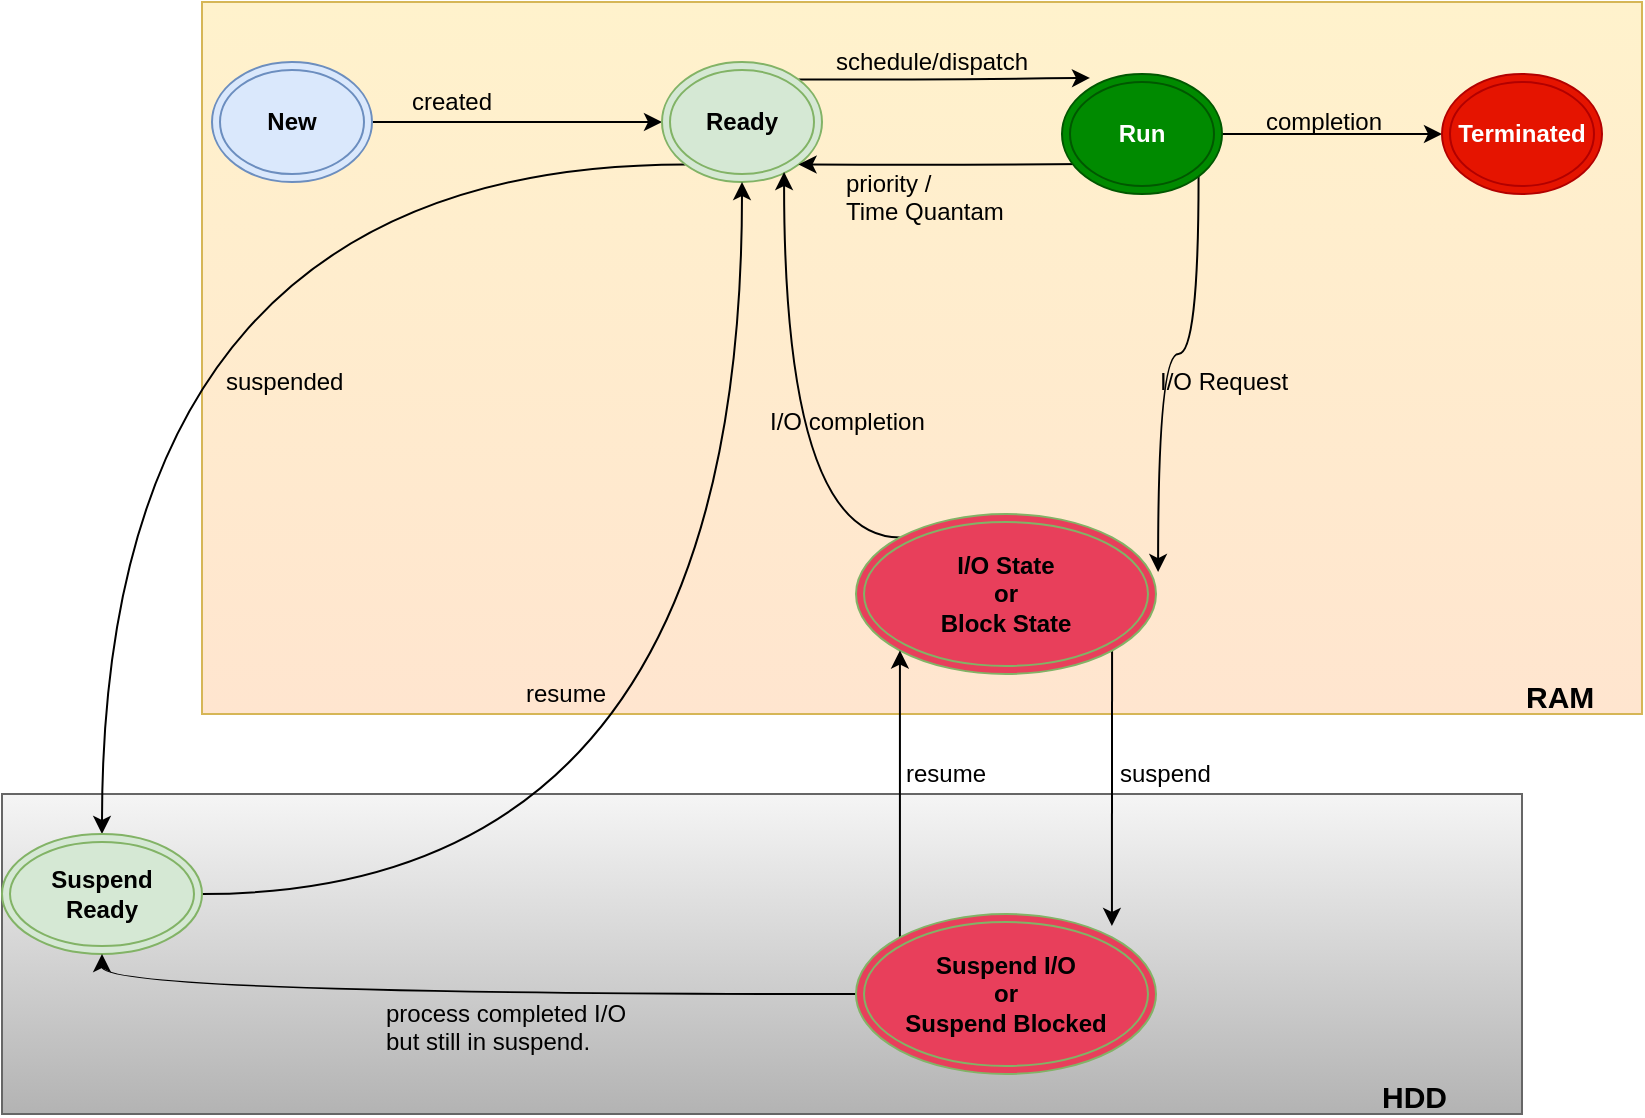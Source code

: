 <mxfile version="11.1.4" type="device"><diagram id="wDkBLl3Y576tGcMd1qtD" name="Page-1"><mxGraphModel dx="1182" dy="725" grid="1" gridSize="10" guides="1" tooltips="1" connect="1" arrows="1" fold="1" page="1" pageScale="1" pageWidth="850" pageHeight="1100" math="0" shadow="0"><root><mxCell id="0"/><mxCell id="1" parent="0"/><mxCell id="3W_654dweIEDguI7SW37-60" value="" style="verticalLabelPosition=bottom;verticalAlign=top;html=1;shape=mxgraph.basic.rect;fillColor=#f5f5f5;fillColor2=none;strokeColor=#666666;strokeWidth=1;size=20;indent=5;gradientColor=#b3b3b3;" vertex="1" parent="1"><mxGeometry x="10" y="440" width="760" height="160" as="geometry"/></mxCell><mxCell id="3W_654dweIEDguI7SW37-56" value="" style="verticalLabelPosition=bottom;verticalAlign=top;html=1;shape=mxgraph.basic.rect;fillColor=#fff2cc;fillColor2=none;strokeColor=#d6b656;strokeWidth=1;size=20;indent=5;gradientColor=#FFE5CF;" vertex="1" parent="1"><mxGeometry x="110" y="44" width="720" height="356" as="geometry"/></mxCell><mxCell id="3W_654dweIEDguI7SW37-13" style="edgeStyle=orthogonalEdgeStyle;rounded=0;orthogonalLoop=1;jettySize=auto;html=1;" edge="1" parent="1" source="3W_654dweIEDguI7SW37-2" target="3W_654dweIEDguI7SW37-3"><mxGeometry relative="1" as="geometry"/></mxCell><mxCell id="3W_654dweIEDguI7SW37-2" value="&lt;b&gt;New&lt;/b&gt;" style="ellipse;shape=doubleEllipse;whiteSpace=wrap;html=1;fillColor=#dae8fc;strokeColor=#6c8ebf;" vertex="1" parent="1"><mxGeometry x="115" y="74" width="80" height="60" as="geometry"/></mxCell><mxCell id="3W_654dweIEDguI7SW37-16" style="edgeStyle=orthogonalEdgeStyle;curved=1;orthogonalLoop=1;jettySize=auto;html=1;exitX=0;exitY=1;exitDx=0;exitDy=0;entryX=0.5;entryY=0;entryDx=0;entryDy=0;" edge="1" parent="1" source="3W_654dweIEDguI7SW37-3" target="3W_654dweIEDguI7SW37-8"><mxGeometry relative="1" as="geometry"/></mxCell><mxCell id="3W_654dweIEDguI7SW37-26" style="edgeStyle=orthogonalEdgeStyle;curved=1;orthogonalLoop=1;jettySize=auto;html=1;exitX=1;exitY=0;exitDx=0;exitDy=0;entryX=0.175;entryY=0.033;entryDx=0;entryDy=0;entryPerimeter=0;" edge="1" parent="1" source="3W_654dweIEDguI7SW37-3" target="3W_654dweIEDguI7SW37-4"><mxGeometry relative="1" as="geometry"/></mxCell><mxCell id="3W_654dweIEDguI7SW37-3" value="&lt;b&gt;Ready&lt;/b&gt;" style="ellipse;shape=doubleEllipse;whiteSpace=wrap;html=1;fillColor=#d5e8d4;strokeColor=#82b366;" vertex="1" parent="1"><mxGeometry x="340" y="74" width="80" height="60" as="geometry"/></mxCell><mxCell id="3W_654dweIEDguI7SW37-27" style="edgeStyle=orthogonalEdgeStyle;curved=1;orthogonalLoop=1;jettySize=auto;html=1;entryX=1;entryY=1;entryDx=0;entryDy=0;" edge="1" parent="1" target="3W_654dweIEDguI7SW37-3"><mxGeometry relative="1" as="geometry"><mxPoint x="552" y="125" as="sourcePoint"/></mxGeometry></mxCell><mxCell id="3W_654dweIEDguI7SW37-32" style="edgeStyle=orthogonalEdgeStyle;curved=1;orthogonalLoop=1;jettySize=auto;html=1;exitX=1;exitY=0.5;exitDx=0;exitDy=0;" edge="1" parent="1" source="3W_654dweIEDguI7SW37-4" target="3W_654dweIEDguI7SW37-5"><mxGeometry relative="1" as="geometry"/></mxCell><mxCell id="3W_654dweIEDguI7SW37-36" style="edgeStyle=orthogonalEdgeStyle;curved=1;orthogonalLoop=1;jettySize=auto;html=1;exitX=1;exitY=1;exitDx=0;exitDy=0;entryX=1.007;entryY=0.363;entryDx=0;entryDy=0;entryPerimeter=0;" edge="1" parent="1" source="3W_654dweIEDguI7SW37-4" target="3W_654dweIEDguI7SW37-9"><mxGeometry relative="1" as="geometry"/></mxCell><mxCell id="3W_654dweIEDguI7SW37-4" value="&lt;b&gt;Run&lt;/b&gt;" style="ellipse;shape=doubleEllipse;whiteSpace=wrap;html=1;fillColor=#008a00;strokeColor=#005700;fontColor=#ffffff;" vertex="1" parent="1"><mxGeometry x="540" y="80" width="80" height="60" as="geometry"/></mxCell><mxCell id="3W_654dweIEDguI7SW37-5" value="&lt;b&gt;Terminated&lt;/b&gt;" style="ellipse;shape=doubleEllipse;whiteSpace=wrap;html=1;fillColor=#e51400;strokeColor=#B20000;fontColor=#ffffff;" vertex="1" parent="1"><mxGeometry x="730" y="80" width="80" height="60" as="geometry"/></mxCell><mxCell id="3W_654dweIEDguI7SW37-17" style="edgeStyle=orthogonalEdgeStyle;curved=1;orthogonalLoop=1;jettySize=auto;html=1;exitX=1;exitY=0.5;exitDx=0;exitDy=0;" edge="1" parent="1" source="3W_654dweIEDguI7SW37-8" target="3W_654dweIEDguI7SW37-3"><mxGeometry relative="1" as="geometry"/></mxCell><mxCell id="3W_654dweIEDguI7SW37-8" value="&lt;b&gt;Suspend&lt;br&gt;Ready&lt;br&gt;&lt;/b&gt;" style="ellipse;shape=doubleEllipse;whiteSpace=wrap;html=1;fillColor=#d5e8d4;strokeColor=#82b366;" vertex="1" parent="1"><mxGeometry x="10" y="460" width="100" height="60" as="geometry"/></mxCell><mxCell id="3W_654dweIEDguI7SW37-20" style="edgeStyle=orthogonalEdgeStyle;curved=1;orthogonalLoop=1;jettySize=auto;html=1;exitX=0;exitY=0;exitDx=0;exitDy=0;entryX=0.763;entryY=0.917;entryDx=0;entryDy=0;entryPerimeter=0;" edge="1" parent="1" source="3W_654dweIEDguI7SW37-9" target="3W_654dweIEDguI7SW37-3"><mxGeometry relative="1" as="geometry"/></mxCell><mxCell id="3W_654dweIEDguI7SW37-41" style="edgeStyle=orthogonalEdgeStyle;curved=1;orthogonalLoop=1;jettySize=auto;html=1;exitX=1;exitY=1;exitDx=0;exitDy=0;entryX=0.853;entryY=0.075;entryDx=0;entryDy=0;entryPerimeter=0;" edge="1" parent="1" source="3W_654dweIEDguI7SW37-9" target="3W_654dweIEDguI7SW37-10"><mxGeometry relative="1" as="geometry"/></mxCell><mxCell id="3W_654dweIEDguI7SW37-9" value="&lt;b&gt;I/O State&lt;br&gt;or&lt;br&gt;Block State&lt;br&gt;&lt;/b&gt;" style="ellipse;shape=doubleEllipse;whiteSpace=wrap;html=1;fillColor=#E83F5B;strokeColor=#82b366;" vertex="1" parent="1"><mxGeometry x="437" y="300" width="150" height="80" as="geometry"/></mxCell><mxCell id="3W_654dweIEDguI7SW37-42" style="edgeStyle=orthogonalEdgeStyle;curved=1;orthogonalLoop=1;jettySize=auto;html=1;exitX=0;exitY=0;exitDx=0;exitDy=0;entryX=0;entryY=1;entryDx=0;entryDy=0;" edge="1" parent="1" source="3W_654dweIEDguI7SW37-10" target="3W_654dweIEDguI7SW37-9"><mxGeometry relative="1" as="geometry"/></mxCell><mxCell id="3W_654dweIEDguI7SW37-45" style="edgeStyle=orthogonalEdgeStyle;curved=1;orthogonalLoop=1;jettySize=auto;html=1;exitX=0;exitY=0.5;exitDx=0;exitDy=0;entryX=0.5;entryY=1;entryDx=0;entryDy=0;" edge="1" parent="1" source="3W_654dweIEDguI7SW37-10" target="3W_654dweIEDguI7SW37-8"><mxGeometry relative="1" as="geometry"/></mxCell><mxCell id="3W_654dweIEDguI7SW37-10" value="&lt;b&gt;Suspend I/O&lt;br&gt;or&lt;br&gt;Suspend Blocked&lt;br&gt;&lt;/b&gt;" style="ellipse;shape=doubleEllipse;whiteSpace=wrap;html=1;fillColor=#E83F5B;strokeColor=#82b366;" vertex="1" parent="1"><mxGeometry x="437" y="500" width="150" height="80" as="geometry"/></mxCell><mxCell id="3W_654dweIEDguI7SW37-14" value="created" style="text;html=1;resizable=0;points=[];autosize=1;align=left;verticalAlign=top;spacingTop=-4;" vertex="1" parent="1"><mxGeometry x="212.5" y="84" width="60" height="20" as="geometry"/></mxCell><mxCell id="3W_654dweIEDguI7SW37-18" value="suspended" style="text;html=1;resizable=0;points=[];autosize=1;align=left;verticalAlign=top;spacingTop=-4;" vertex="1" parent="1"><mxGeometry x="120" y="224" width="70" height="20" as="geometry"/></mxCell><mxCell id="3W_654dweIEDguI7SW37-19" value="resume" style="text;html=1;resizable=0;points=[];autosize=1;align=left;verticalAlign=top;spacingTop=-4;" vertex="1" parent="1"><mxGeometry x="270" y="380" width="60" height="20" as="geometry"/></mxCell><mxCell id="3W_654dweIEDguI7SW37-28" value="schedule/dispatch" style="text;html=1;resizable=0;points=[];autosize=1;align=left;verticalAlign=top;spacingTop=-4;" vertex="1" parent="1"><mxGeometry x="425" y="64" width="110" height="20" as="geometry"/></mxCell><mxCell id="3W_654dweIEDguI7SW37-29" value="priority /&lt;br&gt;Time Quantam" style="text;html=1;resizable=0;points=[];autosize=1;align=left;verticalAlign=top;spacingTop=-4;" vertex="1" parent="1"><mxGeometry x="430" y="125" width="90" height="30" as="geometry"/></mxCell><mxCell id="3W_654dweIEDguI7SW37-33" value="completion" style="text;html=1;resizable=0;points=[];autosize=1;align=left;verticalAlign=top;spacingTop=-4;" vertex="1" parent="1"><mxGeometry x="640" y="94" width="70" height="20" as="geometry"/></mxCell><mxCell id="3W_654dweIEDguI7SW37-34" value="I/O completion" style="text;html=1;resizable=0;points=[];autosize=1;align=left;verticalAlign=top;spacingTop=-4;" vertex="1" parent="1"><mxGeometry x="392" y="244" width="90" height="20" as="geometry"/></mxCell><mxCell id="3W_654dweIEDguI7SW37-37" value="I/O Request" style="text;html=1;resizable=0;points=[];autosize=1;align=left;verticalAlign=top;spacingTop=-4;" vertex="1" parent="1"><mxGeometry x="587" y="224" width="80" height="20" as="geometry"/></mxCell><mxCell id="3W_654dweIEDguI7SW37-43" value="suspend" style="text;html=1;resizable=0;points=[];autosize=1;align=left;verticalAlign=top;spacingTop=-4;" vertex="1" parent="1"><mxGeometry x="567" y="420" width="60" height="20" as="geometry"/></mxCell><mxCell id="3W_654dweIEDguI7SW37-44" value="resume" style="text;html=1;resizable=0;points=[];autosize=1;align=left;verticalAlign=top;spacingTop=-4;" vertex="1" parent="1"><mxGeometry x="460" y="420" width="60" height="20" as="geometry"/></mxCell><mxCell id="3W_654dweIEDguI7SW37-46" value="process completed I/O&lt;br&gt;but still in suspend." style="text;html=1;resizable=0;points=[];autosize=1;align=left;verticalAlign=top;spacingTop=-4;" vertex="1" parent="1"><mxGeometry x="200" y="540" width="140" height="30" as="geometry"/></mxCell><mxCell id="3W_654dweIEDguI7SW37-57" value="&lt;b&gt;&lt;font style=&quot;font-size: 15px&quot;&gt;RAM&lt;/font&gt;&lt;/b&gt;" style="text;html=1;resizable=0;points=[];autosize=1;align=left;verticalAlign=top;spacingTop=-4;" vertex="1" parent="1"><mxGeometry x="770" y="380" width="50" height="20" as="geometry"/></mxCell><mxCell id="3W_654dweIEDguI7SW37-61" value="&lt;b&gt;&lt;font style=&quot;font-size: 15px&quot;&gt;HDD&lt;/font&gt;&lt;/b&gt;" style="text;html=1;resizable=0;points=[];autosize=1;align=left;verticalAlign=top;spacingTop=-4;" vertex="1" parent="1"><mxGeometry x="698" y="580" width="50" height="20" as="geometry"/></mxCell></root></mxGraphModel></diagram></mxfile>